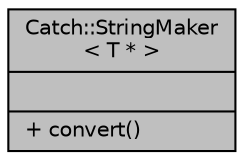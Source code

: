 digraph "Catch::StringMaker&lt; T * &gt;"
{
  edge [fontname="Helvetica",fontsize="10",labelfontname="Helvetica",labelfontsize="10"];
  node [fontname="Helvetica",fontsize="10",shape=record];
  Node1 [label="{Catch::StringMaker\l\< T * \>\n||+ convert()\l}",height=0.2,width=0.4,color="black", fillcolor="grey75", style="filled", fontcolor="black"];
}
